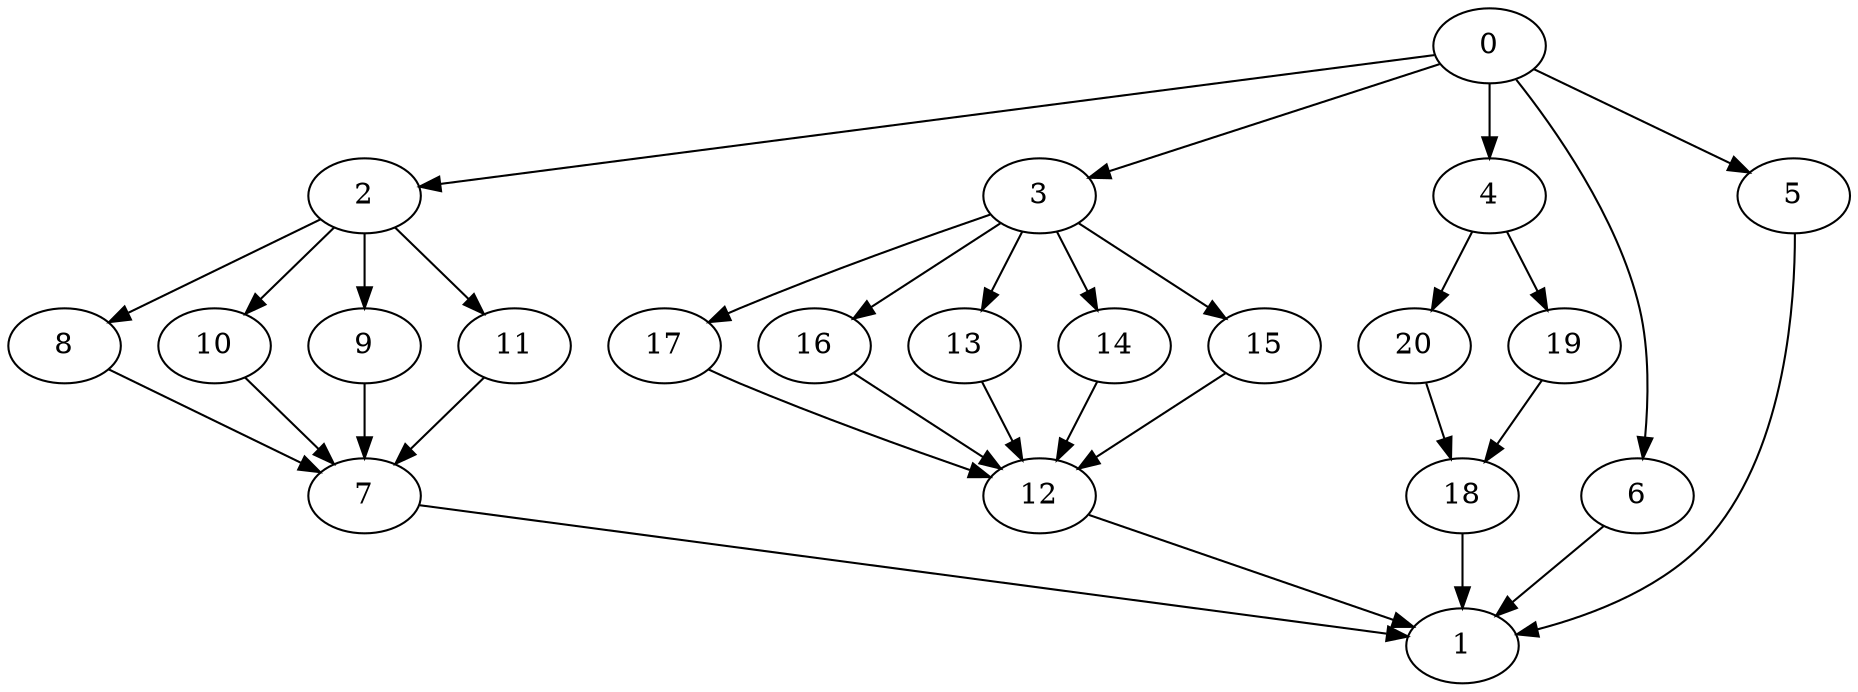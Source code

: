 digraph "SeriesParallel-MaxBf-5_Nodes_21_CCR_1.01_WeightType_Random#1" {
	graph ["Duplicate states"=0,
		GraphType=S_P,
		"Max states in OPEN"=0,
		Modes="120000ms; topo-ordered tasks, ; Pruning: task equivalence, fixed order ready list, ; F-value: ; Optimisation: best schedule length (\
SL) optimisation on equal, ",
		NumberOfTasks=21,
		"Pruned using list schedule length"=199477034,
		"States removed from OPEN"=0,
		TargetSystem="Homogeneous-6",
		"Time to schedule (ms)"=34202,
		"Total idle time"=142,
		"Total schedule length"=69,
		"Total sequential time"=188,
		"Total states created"=324605681
	];
	0	["Finish time"=14,
		Processor=0,
		"Start time"=0,
		Weight=14];
	2	["Finish time"=17,
		Processor=0,
		"Start time"=14,
		Weight=3];
	0 -> 2	[Weight=3];
	3	["Finish time"=31,
		Processor=1,
		"Start time"=19,
		Weight=12];
	0 -> 3	[Weight=5];
	4	["Finish time"=26,
		Processor=2,
		"Start time"=19,
		Weight=7];
	0 -> 4	[Weight=5];
	6	["Finish time"=58,
		Processor=5,
		"Start time"=53,
		Weight=5];
	0 -> 6	[Weight=7];
	5	["Finish time"=25,
		Processor=5,
		"Start time"=22,
		Weight=3];
	0 -> 5	[Weight=8];
	8	["Finish time"=33,
		Processor=0,
		"Start time"=17,
		Weight=16];
	2 -> 8	[Weight=10];
	10	["Finish time"=40,
		Processor=2,
		"Start time"=26,
		Weight=14];
	2 -> 10	[Weight=9];
	9	["Finish time"=30,
		Processor=5,
		"Start time"=25,
		Weight=5];
	2 -> 9	[Weight=8];
	11	["Finish time"=22,
		Processor=5,
		"Start time"=19,
		Weight=3];
	2 -> 11	[Weight=2];
	17	["Finish time"=51,
		Processor=3,
		"Start time"=35,
		Weight=16];
	3 -> 17	[Weight=4];
	16	["Finish time"=50,
		Processor=4,
		"Start time"=36,
		Weight=14];
	3 -> 16	[Weight=5];
	13	["Finish time"=53,
		Processor=5,
		"Start time"=39,
		Weight=14];
	3 -> 13	[Weight=7];
	14	["Finish time"=41,
		Processor=1,
		"Start time"=31,
		Weight=10];
	3 -> 14	[Weight=7];
	15	["Finish time"=55,
		Processor=4,
		"Start time"=50,
		Weight=5];
	3 -> 15	[Weight=10];
	7	["Finish time"=60,
		Processor=2,
		"Start time"=43,
		Weight=17];
	8 -> 7	[Weight=10];
	20	["Finish time"=36,
		Processor=5,
		"Start time"=31,
		Weight=5];
	4 -> 20	[Weight=5];
	19	["Finish time"=39,
		Processor=5,
		"Start time"=36,
		Weight=3];
	4 -> 19	[Weight=5];
	10 -> 7	[Weight=6];
	12	["Finish time"=62,
		Processor=3,
		"Start time"=57,
		Weight=5];
	17 -> 12	[Weight=8];
	16 -> 12	[Weight=7];
	9 -> 7	[Weight=8];
	11 -> 7	[Weight=8];
	18	["Finish time"=55,
		Processor=1,
		"Start time"=45,
		Weight=10];
	20 -> 18	[Weight=9];
	13 -> 12	[Weight=2];
	14 -> 12	[Weight=4];
	19 -> 18	[Weight=6];
	1	["Finish time"=69,
		Processor=3,
		"Start time"=62,
		Weight=7];
	7 -> 1	[Weight=2];
	15 -> 12	[Weight=2];
	18 -> 1	[Weight=5];
	12 -> 1	[Weight=7];
	6 -> 1	[Weight=3];
	5 -> 1	[Weight=3];
}
